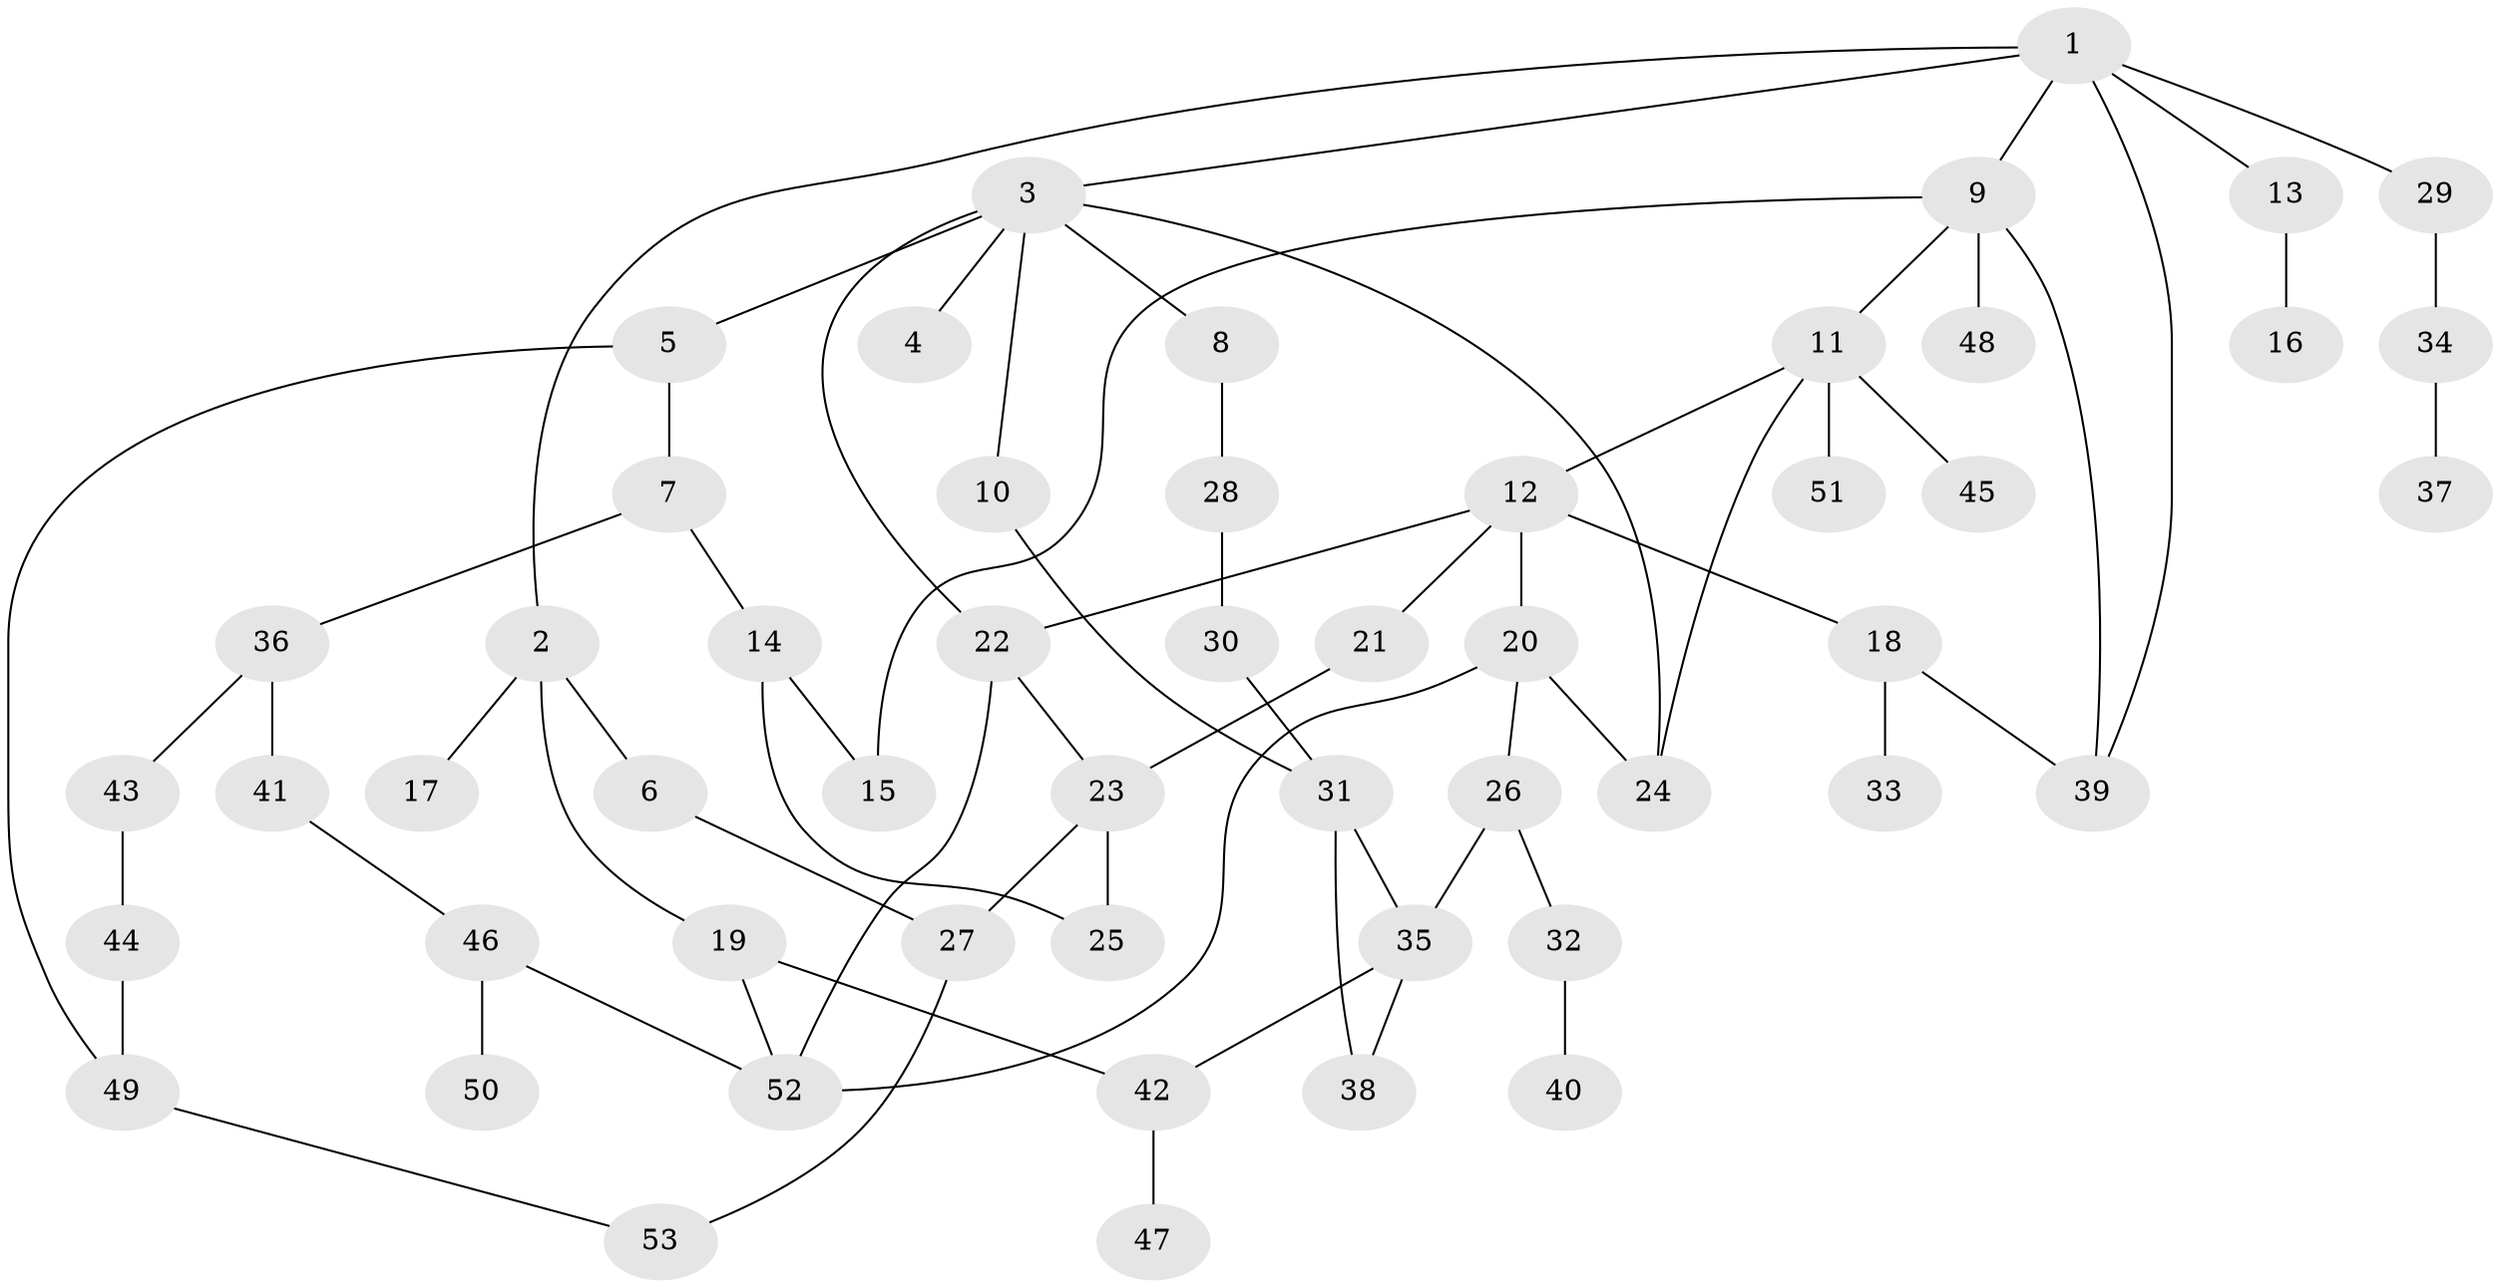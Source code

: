 // Generated by graph-tools (version 1.1) at 2025/01/03/09/25 03:01:05]
// undirected, 53 vertices, 70 edges
graph export_dot {
graph [start="1"]
  node [color=gray90,style=filled];
  1;
  2;
  3;
  4;
  5;
  6;
  7;
  8;
  9;
  10;
  11;
  12;
  13;
  14;
  15;
  16;
  17;
  18;
  19;
  20;
  21;
  22;
  23;
  24;
  25;
  26;
  27;
  28;
  29;
  30;
  31;
  32;
  33;
  34;
  35;
  36;
  37;
  38;
  39;
  40;
  41;
  42;
  43;
  44;
  45;
  46;
  47;
  48;
  49;
  50;
  51;
  52;
  53;
  1 -- 2;
  1 -- 3;
  1 -- 9;
  1 -- 13;
  1 -- 29;
  1 -- 39;
  2 -- 6;
  2 -- 17;
  2 -- 19;
  3 -- 4;
  3 -- 5;
  3 -- 8;
  3 -- 10;
  3 -- 22;
  3 -- 24;
  5 -- 7;
  5 -- 49;
  6 -- 27;
  7 -- 14;
  7 -- 36;
  8 -- 28;
  9 -- 11;
  9 -- 15;
  9 -- 48;
  9 -- 39;
  10 -- 31;
  11 -- 12;
  11 -- 24;
  11 -- 45;
  11 -- 51;
  12 -- 18;
  12 -- 20;
  12 -- 21;
  12 -- 22;
  13 -- 16;
  14 -- 25;
  14 -- 15;
  18 -- 33;
  18 -- 39;
  19 -- 52;
  19 -- 42;
  20 -- 26;
  20 -- 52;
  20 -- 24;
  21 -- 23;
  22 -- 23;
  22 -- 52;
  23 -- 25;
  23 -- 27;
  26 -- 32;
  26 -- 35;
  27 -- 53;
  28 -- 30;
  29 -- 34;
  30 -- 31;
  31 -- 35;
  31 -- 38;
  32 -- 40;
  34 -- 37;
  35 -- 38;
  35 -- 42;
  36 -- 41;
  36 -- 43;
  41 -- 46;
  42 -- 47;
  43 -- 44;
  44 -- 49;
  46 -- 50;
  46 -- 52;
  49 -- 53;
}
